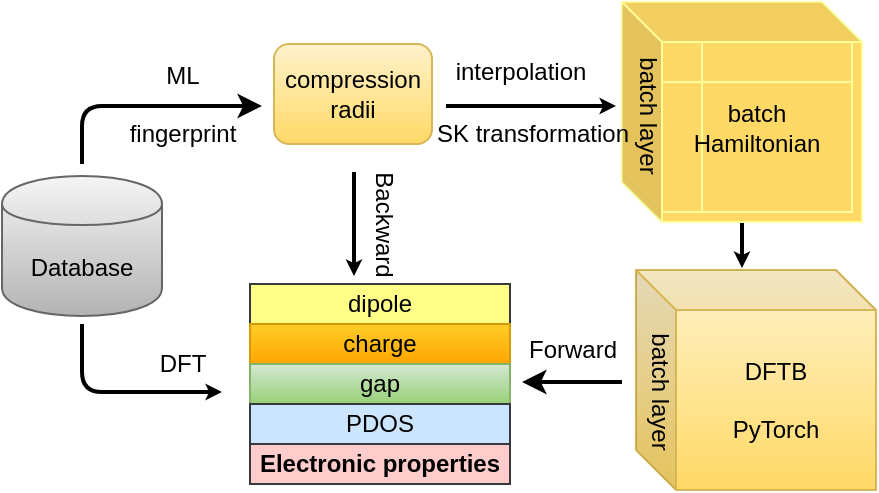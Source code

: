 <mxfile version="13.10.5" type="github">
  <diagram id="C5RBs43oDa-KdzZeNtuy" name="Page-1">
    <mxGraphModel dx="1515" dy="749" grid="1" gridSize="10" guides="1" tooltips="1" connect="1" arrows="1" fold="1" page="1" pageScale="1" pageWidth="827" pageHeight="1169" math="0" shadow="0">
      <root>
        <mxCell id="WIyWlLk6GJQsqaUBKTNV-0" />
        <mxCell id="WIyWlLk6GJQsqaUBKTNV-1" parent="WIyWlLk6GJQsqaUBKTNV-0" />
        <mxCell id="ir7QlvQPbb4jAefTjJgZ-3" value="Database" style="shape=cylinder;whiteSpace=wrap;html=1;boundedLbl=1;backgroundOutline=1;gradientColor=#b3b3b3;fillColor=#f5f5f5;strokeColor=#666666;" vertex="1" parent="WIyWlLk6GJQsqaUBKTNV-1">
          <mxGeometry x="120" y="366" width="80" height="70" as="geometry" />
        </mxCell>
        <mxCell id="ir7QlvQPbb4jAefTjJgZ-10" value="DFT" style="text;html=1;align=center;verticalAlign=middle;resizable=0;points=[];autosize=1;" vertex="1" parent="WIyWlLk6GJQsqaUBKTNV-1">
          <mxGeometry x="190" y="450" width="40" height="20" as="geometry" />
        </mxCell>
        <mxCell id="ir7QlvQPbb4jAefTjJgZ-15" value="dipole" style="rounded=0;whiteSpace=wrap;html=1;fillColor=#ffff88;strokeColor=#36393d;" vertex="1" parent="WIyWlLk6GJQsqaUBKTNV-1">
          <mxGeometry x="244" y="420" width="130" height="20" as="geometry" />
        </mxCell>
        <mxCell id="ir7QlvQPbb4jAefTjJgZ-16" value="charge" style="rounded=0;whiteSpace=wrap;html=1;fillColor=#ffcd28;strokeColor=#d79b00;gradientColor=#ffa500;" vertex="1" parent="WIyWlLk6GJQsqaUBKTNV-1">
          <mxGeometry x="244" y="440" width="130" height="20" as="geometry" />
        </mxCell>
        <mxCell id="ir7QlvQPbb4jAefTjJgZ-17" value="gap" style="rounded=0;whiteSpace=wrap;html=1;fillColor=#d5e8d4;strokeColor=#82b366;gradientColor=#97d077;" vertex="1" parent="WIyWlLk6GJQsqaUBKTNV-1">
          <mxGeometry x="244" y="460" width="130" height="20" as="geometry" />
        </mxCell>
        <mxCell id="ir7QlvQPbb4jAefTjJgZ-18" value="PDOS" style="rounded=0;whiteSpace=wrap;html=1;fillColor=#cce5ff;strokeColor=#36393d;" vertex="1" parent="WIyWlLk6GJQsqaUBKTNV-1">
          <mxGeometry x="244" y="480" width="130" height="20" as="geometry" />
        </mxCell>
        <mxCell id="ir7QlvQPbb4jAefTjJgZ-19" value="&lt;b&gt;Electronic properties&lt;/b&gt;" style="rounded=0;whiteSpace=wrap;html=1;fillColor=#ffcccc;strokeColor=#36393d;" vertex="1" parent="WIyWlLk6GJQsqaUBKTNV-1">
          <mxGeometry x="244" y="500" width="130" height="20" as="geometry" />
        </mxCell>
        <mxCell id="ir7QlvQPbb4jAefTjJgZ-22" value="DFTB&lt;br&gt;&lt;br&gt;PyTorch" style="shape=cube;whiteSpace=wrap;html=1;boundedLbl=1;backgroundOutline=1;darkOpacity=0.05;darkOpacity2=0.1;gradientColor=#ffd966;fillColor=#fff2cc;strokeColor=#d6b656;" vertex="1" parent="WIyWlLk6GJQsqaUBKTNV-1">
          <mxGeometry x="437" y="413" width="120" height="110" as="geometry" />
        </mxCell>
        <mxCell id="ir7QlvQPbb4jAefTjJgZ-23" value="batch layer" style="text;html=1;strokeColor=none;fillColor=none;align=center;verticalAlign=middle;whiteSpace=wrap;rounded=0;rotation=90;" vertex="1" parent="WIyWlLk6GJQsqaUBKTNV-1">
          <mxGeometry x="414" y="464" width="70" height="20" as="geometry" />
        </mxCell>
        <mxCell id="ir7QlvQPbb4jAefTjJgZ-27" value="compression radii" style="rounded=1;whiteSpace=wrap;html=1;gradientColor=#ffd966;fillColor=#fff2cc;strokeColor=#d6b656;" vertex="1" parent="WIyWlLk6GJQsqaUBKTNV-1">
          <mxGeometry x="256" y="300" width="79" height="50" as="geometry" />
        </mxCell>
        <mxCell id="ir7QlvQPbb4jAefTjJgZ-36" value="" style="endArrow=classic;html=1;strokeWidth=2;jumpSize=13;endSize=2;" edge="1" parent="WIyWlLk6GJQsqaUBKTNV-1">
          <mxGeometry width="50" height="50" relative="1" as="geometry">
            <mxPoint x="490" y="379" as="sourcePoint" />
            <mxPoint x="490" y="412" as="targetPoint" />
          </mxGeometry>
        </mxCell>
        <mxCell id="ir7QlvQPbb4jAefTjJgZ-39" value="" style="shape=cube;whiteSpace=wrap;html=1;boundedLbl=1;backgroundOutline=1;darkOpacity=0.05;darkOpacity2=0.1;strokeColor=#FFFF99;fillColor=#FFD966;" vertex="1" parent="WIyWlLk6GJQsqaUBKTNV-1">
          <mxGeometry x="430" y="279" width="120" height="110" as="geometry" />
        </mxCell>
        <mxCell id="ir7QlvQPbb4jAefTjJgZ-43" value="batch&lt;br&gt;Hamiltonian" style="shape=internalStorage;whiteSpace=wrap;html=1;backgroundOutline=1;strokeColor=#FFFF99;fillColor=#FFD966;" vertex="1" parent="WIyWlLk6GJQsqaUBKTNV-1">
          <mxGeometry x="450" y="299" width="95" height="85" as="geometry" />
        </mxCell>
        <mxCell id="ir7QlvQPbb4jAefTjJgZ-45" value="" style="endArrow=classic;html=1;strokeWidth=2;endSize=2;jumpSize=20;" edge="1" parent="WIyWlLk6GJQsqaUBKTNV-1">
          <mxGeometry width="50" height="50" relative="1" as="geometry">
            <mxPoint x="296" y="364" as="sourcePoint" />
            <mxPoint x="296" y="416" as="targetPoint" />
            <Array as="points" />
          </mxGeometry>
        </mxCell>
        <mxCell id="ir7QlvQPbb4jAefTjJgZ-46" value="Backward" style="text;html=1;align=center;verticalAlign=middle;resizable=0;points=[];autosize=1;rotation=90;" vertex="1" parent="WIyWlLk6GJQsqaUBKTNV-1">
          <mxGeometry x="276" y="380" width="70" height="20" as="geometry" />
        </mxCell>
        <mxCell id="ir7QlvQPbb4jAefTjJgZ-47" value="Forward" style="text;html=1;align=center;verticalAlign=middle;resizable=0;points=[];autosize=1;" vertex="1" parent="WIyWlLk6GJQsqaUBKTNV-1">
          <mxGeometry x="375" y="443" width="60" height="20" as="geometry" />
        </mxCell>
        <mxCell id="ir7QlvQPbb4jAefTjJgZ-54" value="batch layer" style="text;html=1;strokeColor=none;fillColor=none;align=center;verticalAlign=middle;whiteSpace=wrap;rounded=0;rotation=90;" vertex="1" parent="WIyWlLk6GJQsqaUBKTNV-1">
          <mxGeometry x="408" y="326" width="70" height="20" as="geometry" />
        </mxCell>
        <mxCell id="ir7QlvQPbb4jAefTjJgZ-56" value="" style="endArrow=classic;html=1;strokeWidth=2;endSize=2;jumpSize=20;" edge="1" parent="WIyWlLk6GJQsqaUBKTNV-1">
          <mxGeometry width="50" height="50" relative="1" as="geometry">
            <mxPoint x="160" y="440" as="sourcePoint" />
            <mxPoint x="230" y="474" as="targetPoint" />
            <Array as="points">
              <mxPoint x="160" y="474" />
            </Array>
          </mxGeometry>
        </mxCell>
        <mxCell id="ir7QlvQPbb4jAefTjJgZ-70" value="" style="endArrow=classic;html=1;strokeWidth=2;" edge="1" parent="WIyWlLk6GJQsqaUBKTNV-1">
          <mxGeometry width="50" height="50" relative="1" as="geometry">
            <mxPoint x="160" y="360" as="sourcePoint" />
            <mxPoint x="250" y="331" as="targetPoint" />
            <Array as="points">
              <mxPoint x="160" y="331" />
            </Array>
          </mxGeometry>
        </mxCell>
        <mxCell id="ir7QlvQPbb4jAefTjJgZ-77" value="fingerprint" style="text;html=1;align=center;verticalAlign=middle;resizable=0;points=[];autosize=1;" vertex="1" parent="WIyWlLk6GJQsqaUBKTNV-1">
          <mxGeometry x="175" y="335" width="70" height="20" as="geometry" />
        </mxCell>
        <mxCell id="ir7QlvQPbb4jAefTjJgZ-79" value="" style="endArrow=classic;html=1;strokeWidth=2;endSize=2;jumpSize=20;" edge="1" parent="WIyWlLk6GJQsqaUBKTNV-1">
          <mxGeometry width="50" height="50" relative="1" as="geometry">
            <mxPoint x="342" y="331" as="sourcePoint" />
            <mxPoint x="427" y="331" as="targetPoint" />
          </mxGeometry>
        </mxCell>
        <mxCell id="ir7QlvQPbb4jAefTjJgZ-86" value="interpolation" style="text;html=1;align=center;verticalAlign=middle;resizable=0;points=[];autosize=1;" vertex="1" parent="WIyWlLk6GJQsqaUBKTNV-1">
          <mxGeometry x="339" y="304" width="80" height="20" as="geometry" />
        </mxCell>
        <mxCell id="ir7QlvQPbb4jAefTjJgZ-87" value="ML" style="text;html=1;align=center;verticalAlign=middle;resizable=0;points=[];autosize=1;" vertex="1" parent="WIyWlLk6GJQsqaUBKTNV-1">
          <mxGeometry x="195" y="306" width="30" height="20" as="geometry" />
        </mxCell>
        <mxCell id="ir7QlvQPbb4jAefTjJgZ-88" value="SK transformation" style="text;html=1;align=center;verticalAlign=middle;resizable=0;points=[];autosize=1;" vertex="1" parent="WIyWlLk6GJQsqaUBKTNV-1">
          <mxGeometry x="330" y="335" width="110" height="20" as="geometry" />
        </mxCell>
        <mxCell id="ir7QlvQPbb4jAefTjJgZ-99" value="" style="endArrow=classic;html=1;strokeWidth=2;" edge="1" parent="WIyWlLk6GJQsqaUBKTNV-1">
          <mxGeometry width="50" height="50" relative="1" as="geometry">
            <mxPoint x="430" y="469" as="sourcePoint" />
            <mxPoint x="380" y="469" as="targetPoint" />
          </mxGeometry>
        </mxCell>
      </root>
    </mxGraphModel>
  </diagram>
</mxfile>
